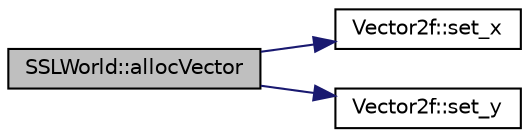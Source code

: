 digraph "SSLWorld::allocVector"
{
 // INTERACTIVE_SVG=YES
  edge [fontname="Helvetica",fontsize="10",labelfontname="Helvetica",labelfontsize="10"];
  node [fontname="Helvetica",fontsize="10",shape=record];
  rankdir="LR";
  Node1 [label="SSLWorld::allocVector",height=0.2,width=0.4,color="black", fillcolor="grey75", style="filled", fontcolor="black"];
  Node1 -> Node2 [color="midnightblue",fontsize="10",style="solid",fontname="Helvetica"];
  Node2 [label="Vector2f::set_x",height=0.2,width=0.4,color="black", fillcolor="white", style="filled",URL="$da/dc2/class_vector2f.html#a5cb1a69279bf3dd995d60841e5b5633a"];
  Node1 -> Node3 [color="midnightblue",fontsize="10",style="solid",fontname="Helvetica"];
  Node3 [label="Vector2f::set_y",height=0.2,width=0.4,color="black", fillcolor="white", style="filled",URL="$da/dc2/class_vector2f.html#a615e1e53172ea225a144dae33c4767d0"];
}
